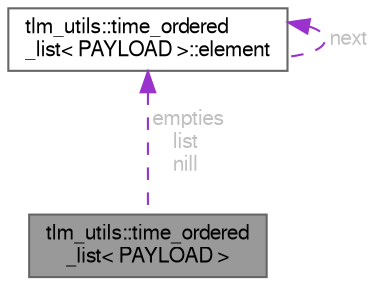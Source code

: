 digraph "tlm_utils::time_ordered_list&lt; PAYLOAD &gt;"
{
 // LATEX_PDF_SIZE
  bgcolor="transparent";
  edge [fontname=FreeSans,fontsize=10,labelfontname=FreeSans,labelfontsize=10];
  node [fontname=FreeSans,fontsize=10,shape=box,height=0.2,width=0.4];
  Node1 [id="Node000001",label="tlm_utils::time_ordered\l_list\< PAYLOAD \>",height=0.2,width=0.4,color="gray40", fillcolor="grey60", style="filled", fontcolor="black",tooltip=" "];
  Node2 -> Node1 [id="edge1_Node000001_Node000002",dir="back",color="darkorchid3",style="dashed",tooltip=" ",label=" empties\nlist\nnill",fontcolor="grey" ];
  Node2 [id="Node000002",label="tlm_utils::time_ordered\l_list\< PAYLOAD \>::element",height=0.2,width=0.4,color="gray40", fillcolor="white", style="filled",URL="$a01393.html",tooltip=" "];
  Node2 -> Node2 [id="edge2_Node000002_Node000002",dir="back",color="darkorchid3",style="dashed",tooltip=" ",label=" next",fontcolor="grey" ];
}
